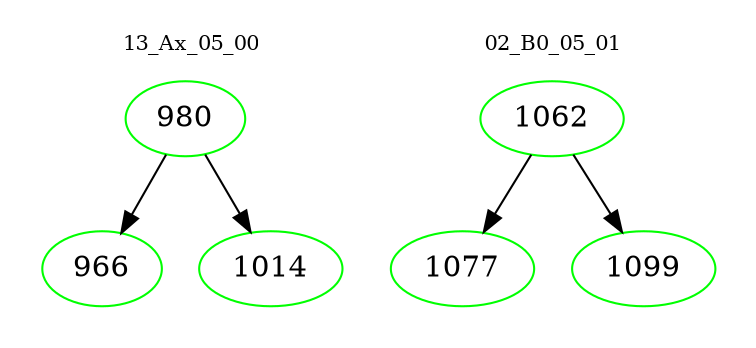 digraph{
subgraph cluster_0 {
color = white
label = "13_Ax_05_00";
fontsize=10;
T0_980 [label="980", color="green"]
T0_980 -> T0_966 [color="black"]
T0_966 [label="966", color="green"]
T0_980 -> T0_1014 [color="black"]
T0_1014 [label="1014", color="green"]
}
subgraph cluster_1 {
color = white
label = "02_B0_05_01";
fontsize=10;
T1_1062 [label="1062", color="green"]
T1_1062 -> T1_1077 [color="black"]
T1_1077 [label="1077", color="green"]
T1_1062 -> T1_1099 [color="black"]
T1_1099 [label="1099", color="green"]
}
}
